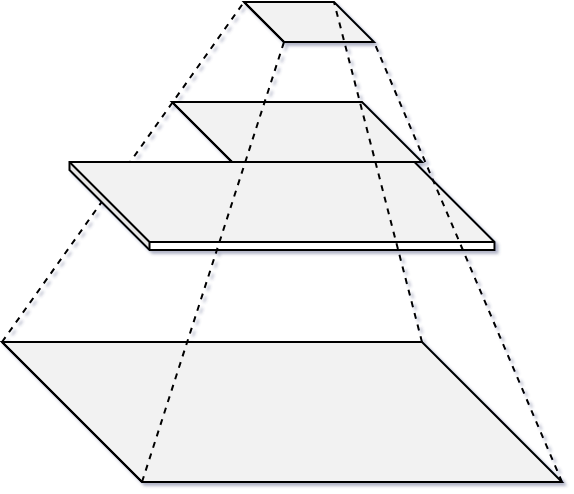 <mxfile version="14.3.0" type="github">
  <diagram id="OPYBwCuHe80ZtmwzVMBT" name="Page-1">
    <mxGraphModel dx="782" dy="354" grid="1" gridSize="40" guides="1" tooltips="1" connect="1" arrows="1" fold="1" page="1" pageScale="1" pageWidth="827" pageHeight="1169" math="0" shadow="1">
      <root>
        <mxCell id="0" />
        <mxCell id="1" parent="0" />
        <mxCell id="UUZuP4Qt1ZkiDsIrcnk2-2" value="" style="shape=cube;whiteSpace=wrap;html=1;boundedLbl=1;backgroundOutline=1;darkOpacity=0.05;darkOpacity2=0.1;size=70;" vertex="1" parent="1">
          <mxGeometry x="260" y="260" width="280" height="70" as="geometry" />
        </mxCell>
        <mxCell id="UUZuP4Qt1ZkiDsIrcnk2-3" value="" style="shape=cube;whiteSpace=wrap;html=1;boundedLbl=1;backgroundOutline=1;darkOpacity=0.05;darkOpacity2=0.1;size=30;" vertex="1" parent="1">
          <mxGeometry x="345" y="140" width="125" height="30" as="geometry" />
        </mxCell>
        <mxCell id="UUZuP4Qt1ZkiDsIrcnk2-4" value="" style="endArrow=none;dashed=1;html=1;entryX=0;entryY=0;entryDx=0;entryDy=0;entryPerimeter=0;exitX=0;exitY=0;exitDx=0;exitDy=0;exitPerimeter=0;" edge="1" parent="1" source="UUZuP4Qt1ZkiDsIrcnk2-2" target="UUZuP4Qt1ZkiDsIrcnk2-6">
          <mxGeometry width="50" height="50" relative="1" as="geometry">
            <mxPoint x="380" y="250" as="sourcePoint" />
            <mxPoint x="430" y="200" as="targetPoint" />
          </mxGeometry>
        </mxCell>
        <mxCell id="UUZuP4Qt1ZkiDsIrcnk2-5" value="" style="shape=cube;whiteSpace=wrap;html=1;boundedLbl=1;backgroundOutline=1;darkOpacity=0.05;darkOpacity2=0.1;size=40;" vertex="1" parent="1">
          <mxGeometry x="293.75" y="170" width="212.5" height="44" as="geometry" />
        </mxCell>
        <mxCell id="UUZuP4Qt1ZkiDsIrcnk2-6" value="" style="shape=cube;whiteSpace=wrap;html=1;boundedLbl=1;backgroundOutline=1;darkOpacity=0.05;darkOpacity2=0.1;size=40;" vertex="1" parent="1">
          <mxGeometry x="381" y="90" width="65" height="20" as="geometry" />
        </mxCell>
        <mxCell id="UUZuP4Qt1ZkiDsIrcnk2-11" value="" style="endArrow=none;dashed=1;html=1;exitX=0;exitY=0;exitDx=70;exitDy=70;exitPerimeter=0;entryX=0;entryY=0;entryDx=20;entryDy=20;entryPerimeter=0;" edge="1" parent="1" source="UUZuP4Qt1ZkiDsIrcnk2-2" target="UUZuP4Qt1ZkiDsIrcnk2-6">
          <mxGeometry width="50" height="50" relative="1" as="geometry">
            <mxPoint x="540" y="240" as="sourcePoint" />
            <mxPoint x="590" y="190" as="targetPoint" />
          </mxGeometry>
        </mxCell>
        <mxCell id="UUZuP4Qt1ZkiDsIrcnk2-12" value="" style="endArrow=none;dashed=1;html=1;exitX=0;exitY=0;exitDx=280;exitDy=70;exitPerimeter=0;entryX=0;entryY=0;entryDx=65;entryDy=20;entryPerimeter=0;" edge="1" parent="1" source="UUZuP4Qt1ZkiDsIrcnk2-2" target="UUZuP4Qt1ZkiDsIrcnk2-6">
          <mxGeometry width="50" height="50" relative="1" as="geometry">
            <mxPoint x="540" y="240" as="sourcePoint" />
            <mxPoint x="590" y="190" as="targetPoint" />
          </mxGeometry>
        </mxCell>
        <mxCell id="UUZuP4Qt1ZkiDsIrcnk2-13" value="" style="endArrow=none;dashed=1;html=1;exitX=0;exitY=0;exitDx=210;exitDy=0;exitPerimeter=0;entryX=0;entryY=0;entryDx=45;entryDy=0;entryPerimeter=0;" edge="1" parent="1" source="UUZuP4Qt1ZkiDsIrcnk2-2" target="UUZuP4Qt1ZkiDsIrcnk2-6">
          <mxGeometry width="50" height="50" relative="1" as="geometry">
            <mxPoint x="540" y="240" as="sourcePoint" />
            <mxPoint x="590" y="190" as="targetPoint" />
          </mxGeometry>
        </mxCell>
      </root>
    </mxGraphModel>
  </diagram>
</mxfile>
